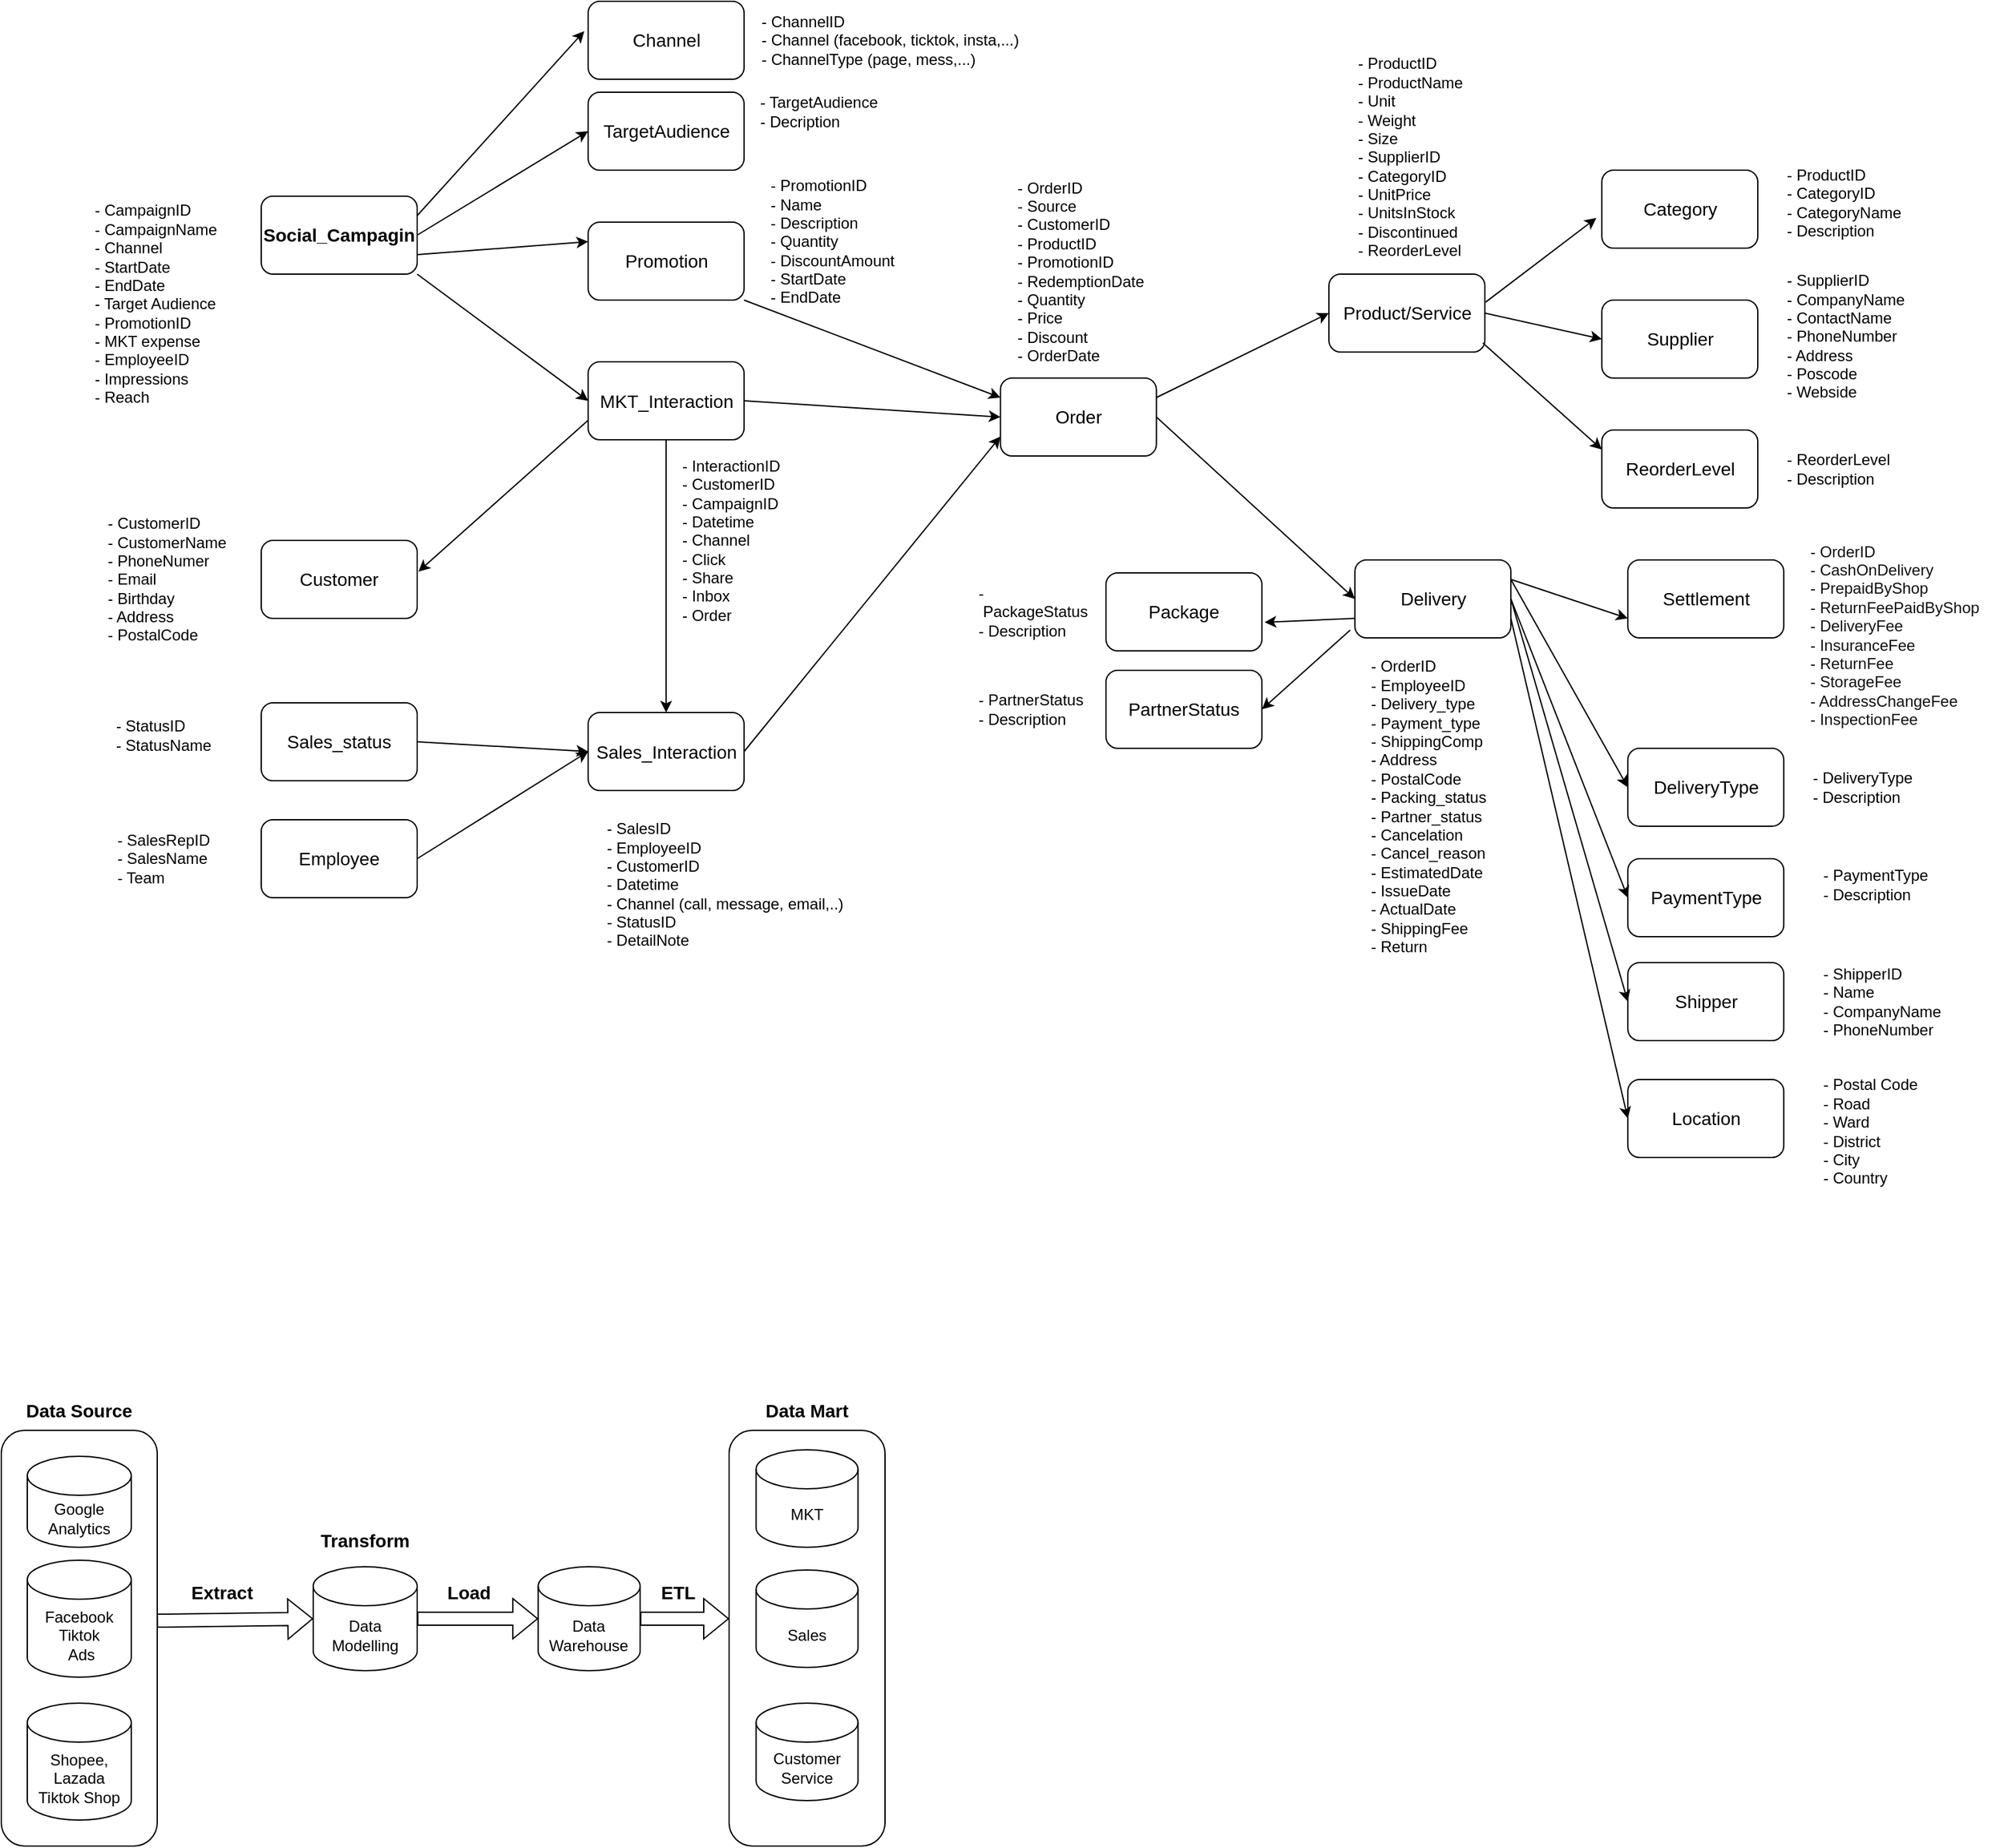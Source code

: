 <mxfile version="24.1.0" type="device">
  <diagram name="Page-1" id="3Hd4PHCk6jXCRSq2rha4">
    <mxGraphModel dx="1257" dy="620" grid="1" gridSize="10" guides="1" tooltips="1" connect="1" arrows="1" fold="1" page="1" pageScale="1" pageWidth="827" pageHeight="1169" math="0" shadow="0">
      <root>
        <mxCell id="0" />
        <mxCell id="1" parent="0" />
        <mxCell id="gDCw6SJf_ZN848_jgd4b-41" value="&lt;h3&gt;&lt;font style=&quot;font-size: 14px;&quot;&gt;Social_Campagin&lt;/font&gt;&lt;/h3&gt;" style="rounded=1;whiteSpace=wrap;html=1;" parent="1" vertex="1">
          <mxGeometry x="240" y="290" width="120" height="60" as="geometry" />
        </mxCell>
        <mxCell id="gDCw6SJf_ZN848_jgd4b-42" value="&lt;font style=&quot;font-size: 14px;&quot;&gt;MKT_Interaction&lt;/font&gt;" style="rounded=1;whiteSpace=wrap;html=1;" parent="1" vertex="1">
          <mxGeometry x="491.56" y="417.5" width="120" height="60" as="geometry" />
        </mxCell>
        <mxCell id="gDCw6SJf_ZN848_jgd4b-43" value="&lt;font style=&quot;font-size: 14px;&quot;&gt;Customer&lt;/font&gt;" style="rounded=1;whiteSpace=wrap;html=1;" parent="1" vertex="1">
          <mxGeometry x="240" y="555" width="120" height="60" as="geometry" />
        </mxCell>
        <mxCell id="gDCw6SJf_ZN848_jgd4b-46" value="&lt;font style=&quot;font-size: 14px;&quot;&gt;Employee&lt;/font&gt;" style="rounded=1;whiteSpace=wrap;html=1;" parent="1" vertex="1">
          <mxGeometry x="240" y="770" width="120" height="60" as="geometry" />
        </mxCell>
        <mxCell id="gDCw6SJf_ZN848_jgd4b-48" value="" style="endArrow=classic;html=1;rounded=0;entryX=0;entryY=0.5;entryDx=0;entryDy=0;exitX=1;exitY=1;exitDx=0;exitDy=0;" parent="1" source="gDCw6SJf_ZN848_jgd4b-41" target="gDCw6SJf_ZN848_jgd4b-42" edge="1">
          <mxGeometry width="50" height="50" relative="1" as="geometry">
            <mxPoint x="371.56" y="335.0" as="sourcePoint" />
            <mxPoint x="236.56" y="130" as="targetPoint" />
          </mxGeometry>
        </mxCell>
        <mxCell id="gDCw6SJf_ZN848_jgd4b-52" value="" style="endArrow=classic;html=1;rounded=0;entryX=0;entryY=0.5;entryDx=0;entryDy=0;exitX=1;exitY=0.5;exitDx=0;exitDy=0;" parent="1" source="gDCw6SJf_ZN848_jgd4b-46" target="gDCw6SJf_ZN848_jgd4b-79" edge="1">
          <mxGeometry width="50" height="50" relative="1" as="geometry">
            <mxPoint x="386.56" y="855" as="sourcePoint" />
            <mxPoint x="731.56" y="540" as="targetPoint" />
          </mxGeometry>
        </mxCell>
        <mxCell id="gDCw6SJf_ZN848_jgd4b-63" value="&lt;font style=&quot;font-size: 14px;&quot;&gt;Channel&lt;/font&gt;" style="whiteSpace=wrap;html=1;rounded=1;direction=west;" parent="1" vertex="1">
          <mxGeometry x="491.56" y="140" width="120" height="60" as="geometry" />
        </mxCell>
        <mxCell id="gDCw6SJf_ZN848_jgd4b-64" value="" style="endArrow=classic;html=1;rounded=0;entryX=1.025;entryY=0.617;entryDx=0;entryDy=0;exitX=1;exitY=0.25;exitDx=0;exitDy=0;entryPerimeter=0;" parent="1" source="gDCw6SJf_ZN848_jgd4b-41" target="gDCw6SJf_ZN848_jgd4b-63" edge="1">
          <mxGeometry width="50" height="50" relative="1" as="geometry">
            <mxPoint x="371.56" y="305.0" as="sourcePoint" />
            <mxPoint x="456.56" y="30" as="targetPoint" />
          </mxGeometry>
        </mxCell>
        <mxCell id="gDCw6SJf_ZN848_jgd4b-69" value="&lt;div&gt;- ChannelID&lt;/div&gt;- Channel (facebook, ticktok, insta,...)&lt;br&gt;- ChannelType (page, mess,...)" style="text;html=1;align=left;verticalAlign=middle;whiteSpace=wrap;rounded=0;" parent="1" vertex="1">
          <mxGeometry x="623.12" y="145" width="208.44" height="50" as="geometry" />
        </mxCell>
        <mxCell id="gDCw6SJf_ZN848_jgd4b-72" value="- CampaignID&lt;br&gt;- CampaignName&lt;div&gt;- Channel&lt;br&gt;- StartDate&lt;br&gt;- EndDate&lt;br&gt;- Target Audience&lt;br&gt;- PromotionID&lt;br&gt;- MKT expense&lt;br&gt;- EmployeeID&lt;/div&gt;&lt;div&gt;- Impressions&lt;/div&gt;&lt;div&gt;- Reach&lt;/div&gt;" style="text;html=1;align=left;verticalAlign=middle;whiteSpace=wrap;rounded=0;" parent="1" vertex="1">
          <mxGeometry x="110" y="287.5" width="120" height="170" as="geometry" />
        </mxCell>
        <mxCell id="gDCw6SJf_ZN848_jgd4b-73" value="- CustomerID&lt;br&gt;- CustomerName&lt;br&gt;- PhoneNumer&lt;br&gt;- Email&lt;br&gt;- Birthday&lt;div&gt;- Address&lt;/div&gt;&lt;div&gt;- PostalCode&lt;/div&gt;" style="text;html=1;align=left;verticalAlign=middle;whiteSpace=wrap;rounded=0;" parent="1" vertex="1">
          <mxGeometry x="120" y="530" width="120" height="110" as="geometry" />
        </mxCell>
        <mxCell id="gDCw6SJf_ZN848_jgd4b-78" value="&lt;font style=&quot;font-size: 14px;&quot;&gt;Sales_status&lt;/font&gt;" style="rounded=1;whiteSpace=wrap;html=1;" parent="1" vertex="1">
          <mxGeometry x="240" y="680" width="120" height="60" as="geometry" />
        </mxCell>
        <mxCell id="gDCw6SJf_ZN848_jgd4b-79" value="&lt;font style=&quot;font-size: 14px;&quot;&gt;Sales_Interaction&lt;/font&gt;" style="rounded=1;whiteSpace=wrap;html=1;" parent="1" vertex="1">
          <mxGeometry x="491.56" y="687.5" width="120" height="60" as="geometry" />
        </mxCell>
        <mxCell id="gDCw6SJf_ZN848_jgd4b-81" value="&lt;div style=&quot;text-align: left;&quot;&gt;&lt;span style=&quot;background-color: initial;&quot;&gt;- SalesRepID&lt;/span&gt;&lt;/div&gt;&lt;div style=&quot;text-align: left;&quot;&gt;&lt;span style=&quot;background-color: initial;&quot;&gt;- SalesName&lt;/span&gt;&lt;/div&gt;&lt;div style=&quot;text-align: left;&quot;&gt;&lt;span style=&quot;background-color: initial;&quot;&gt;- Team&lt;/span&gt;&lt;/div&gt;" style="text;html=1;align=center;verticalAlign=middle;whiteSpace=wrap;rounded=0;" parent="1" vertex="1">
          <mxGeometry x="115" y="770" width="100" height="60" as="geometry" />
        </mxCell>
        <mxCell id="gDCw6SJf_ZN848_jgd4b-82" value="&lt;div style=&quot;text-align: left;&quot;&gt;&lt;span style=&quot;background-color: initial;&quot;&gt;- SalesID&lt;/span&gt;&lt;br&gt;&lt;/div&gt;&lt;div style=&quot;text-align: left;&quot;&gt;&lt;span style=&quot;background-color: initial;&quot;&gt;- EmployeeID&lt;/span&gt;&lt;/div&gt;&lt;div style=&quot;text-align: left;&quot;&gt;&lt;span style=&quot;background-color: initial;&quot;&gt;- CustomerID&lt;/span&gt;&lt;/div&gt;&lt;div style=&quot;text-align: left;&quot;&gt;&lt;span style=&quot;background-color: initial;&quot;&gt;- Datetime&lt;/span&gt;&lt;/div&gt;&lt;div style=&quot;text-align: left;&quot;&gt;&lt;span style=&quot;background-color: initial;&quot;&gt;- Channel (call, message, email,..)&lt;/span&gt;&lt;/div&gt;&lt;div style=&quot;text-align: left;&quot;&gt;&lt;span style=&quot;background-color: initial;&quot;&gt;- StatusID&lt;/span&gt;&lt;/div&gt;&lt;div style=&quot;text-align: left;&quot;&gt;&lt;span style=&quot;background-color: initial;&quot;&gt;- DetailNote&lt;/span&gt;&lt;/div&gt;" style="text;html=1;align=center;verticalAlign=middle;whiteSpace=wrap;rounded=0;" parent="1" vertex="1">
          <mxGeometry x="491.56" y="760" width="210" height="120" as="geometry" />
        </mxCell>
        <mxCell id="gDCw6SJf_ZN848_jgd4b-84" value="&lt;div style=&quot;text-align: left;&quot;&gt;- StatusID&lt;/div&gt;&lt;div style=&quot;text-align: left;&quot;&gt;- StatusName&lt;/div&gt;" style="text;html=1;align=center;verticalAlign=middle;whiteSpace=wrap;rounded=0;" parent="1" vertex="1">
          <mxGeometry x="120" y="680" width="90" height="50" as="geometry" />
        </mxCell>
        <mxCell id="gDCw6SJf_ZN848_jgd4b-87" value="" style="endArrow=classic;html=1;rounded=0;entryX=0;entryY=0.5;entryDx=0;entryDy=0;exitX=1;exitY=0.5;exitDx=0;exitDy=0;" parent="1" source="gDCw6SJf_ZN848_jgd4b-78" target="gDCw6SJf_ZN848_jgd4b-79" edge="1">
          <mxGeometry width="50" height="50" relative="1" as="geometry">
            <mxPoint x="386.56" y="765" as="sourcePoint" />
            <mxPoint x="851.56" y="130" as="targetPoint" />
          </mxGeometry>
        </mxCell>
        <mxCell id="gDCw6SJf_ZN848_jgd4b-97" value="" style="endArrow=classic;html=1;rounded=0;entryX=0.5;entryY=0;entryDx=0;entryDy=0;exitX=0.5;exitY=1;exitDx=0;exitDy=0;" parent="1" source="gDCw6SJf_ZN848_jgd4b-42" target="gDCw6SJf_ZN848_jgd4b-79" edge="1">
          <mxGeometry width="50" height="50" relative="1" as="geometry">
            <mxPoint x="526.56" y="320" as="sourcePoint" />
            <mxPoint x="576.56" y="270" as="targetPoint" />
          </mxGeometry>
        </mxCell>
        <mxCell id="gDCw6SJf_ZN848_jgd4b-99" value="" style="endArrow=classic;html=1;rounded=0;exitX=0;exitY=0.75;exitDx=0;exitDy=0;entryX=1.008;entryY=0.4;entryDx=0;entryDy=0;entryPerimeter=0;" parent="1" source="gDCw6SJf_ZN848_jgd4b-42" target="gDCw6SJf_ZN848_jgd4b-43" edge="1">
          <mxGeometry width="50" height="50" relative="1" as="geometry">
            <mxPoint x="441.56" y="320" as="sourcePoint" />
            <mxPoint x="376.56" y="590" as="targetPoint" />
          </mxGeometry>
        </mxCell>
        <mxCell id="gDCw6SJf_ZN848_jgd4b-107" value="&lt;font style=&quot;font-size: 14px;&quot;&gt;Order&lt;/font&gt;" style="rounded=1;whiteSpace=wrap;html=1;" parent="1" vertex="1">
          <mxGeometry x="808.81" y="430" width="120" height="60" as="geometry" />
        </mxCell>
        <mxCell id="gDCw6SJf_ZN848_jgd4b-108" value="- OrderID&lt;br&gt;- Source&lt;br&gt;- CustomerID&lt;br&gt;- ProductID&lt;div&gt;- PromotionID&lt;/div&gt;&lt;div&gt;- RedemptionDate&lt;br&gt;- Quantity&lt;br&gt;- Price&lt;br&gt;- Discount&lt;div&gt;- OrderDate&lt;/div&gt;&lt;/div&gt;" style="text;html=1;align=left;verticalAlign=middle;whiteSpace=wrap;rounded=0;" parent="1" vertex="1">
          <mxGeometry x="820.37" y="270" width="108.44" height="155" as="geometry" />
        </mxCell>
        <mxCell id="gDCw6SJf_ZN848_jgd4b-110" value="" style="endArrow=classic;html=1;rounded=0;exitX=1;exitY=0.5;exitDx=0;exitDy=0;entryX=0;entryY=0.75;entryDx=0;entryDy=0;" parent="1" source="gDCw6SJf_ZN848_jgd4b-79" target="gDCw6SJf_ZN848_jgd4b-107" edge="1">
          <mxGeometry width="50" height="50" relative="1" as="geometry">
            <mxPoint x="581.56" y="525" as="sourcePoint" />
            <mxPoint x="651.56" y="410" as="targetPoint" />
          </mxGeometry>
        </mxCell>
        <mxCell id="gDCw6SJf_ZN848_jgd4b-111" value="&lt;font style=&quot;font-size: 14px;&quot;&gt;Delivery&lt;/font&gt;" style="rounded=1;whiteSpace=wrap;html=1;" parent="1" vertex="1">
          <mxGeometry x="1081.56" y="570" width="120" height="60" as="geometry" />
        </mxCell>
        <mxCell id="gDCw6SJf_ZN848_jgd4b-115" value="&lt;div style=&quot;&quot;&gt;&lt;span style=&quot;background-color: initial;&quot;&gt;- OrderID&lt;/span&gt;&lt;/div&gt;&lt;div style=&quot;&quot;&gt;&lt;span style=&quot;background-color: initial;&quot;&gt;-&amp;nbsp;&lt;/span&gt;&lt;span style=&quot;background-color: initial;&quot;&gt;EmployeeID&lt;/span&gt;&lt;/div&gt;&lt;div style=&quot;&quot;&gt;&lt;span style=&quot;background-color: initial;&quot;&gt;- Delivery_type&lt;/span&gt;&lt;/div&gt;&lt;div style=&quot;&quot;&gt;&lt;span style=&quot;background-color: initial;&quot;&gt;- Payment_type&lt;/span&gt;&lt;/div&gt;&lt;div style=&quot;&quot;&gt;&lt;span style=&quot;background-color: initial;&quot;&gt;- ShippingComp&lt;/span&gt;&lt;/div&gt;&lt;div style=&quot;&quot;&gt;&lt;span style=&quot;background-color: initial;&quot;&gt;- Address&lt;/span&gt;&lt;/div&gt;&lt;div style=&quot;&quot;&gt;&lt;span style=&quot;background-color: initial;&quot;&gt;- PostalCode&lt;/span&gt;&lt;/div&gt;&lt;div style=&quot;&quot;&gt;&lt;div&gt;- Packing_status&lt;/div&gt;&lt;div&gt;- Partner_status&lt;/div&gt;&lt;div&gt;- Cancelation&lt;/div&gt;&lt;div&gt;- Cancel_reason&lt;/div&gt;&lt;/div&gt;&lt;div style=&quot;&quot;&gt;&lt;span style=&quot;background-color: initial;&quot;&gt;- EstimatedDate&lt;/span&gt;&lt;/div&gt;&lt;div style=&quot;&quot;&gt;- IssueDate&lt;br style=&quot;border-color: var(--border-color);&quot;&gt;- ActualDate&lt;span style=&quot;background-color: initial;&quot;&gt;&lt;br&gt;&lt;/span&gt;&lt;/div&gt;&lt;div style=&quot;&quot;&gt;- ShippingFee&lt;/div&gt;&lt;div style=&quot;&quot;&gt;- Return&lt;/div&gt;" style="text;html=1;align=left;verticalAlign=middle;whiteSpace=wrap;rounded=0;" parent="1" vertex="1">
          <mxGeometry x="1091.56" y="648.75" width="100" height="222.5" as="geometry" />
        </mxCell>
        <mxCell id="gDCw6SJf_ZN848_jgd4b-127" value="&lt;font style=&quot;font-size: 14px;&quot;&gt;Shipper&lt;/font&gt;" style="whiteSpace=wrap;html=1;rounded=1;" parent="1" vertex="1">
          <mxGeometry x="1291.56" y="880" width="120" height="60" as="geometry" />
        </mxCell>
        <mxCell id="gDCw6SJf_ZN848_jgd4b-129" value="" style="endArrow=classic;html=1;rounded=0;entryX=0;entryY=0.5;entryDx=0;entryDy=0;exitX=1;exitY=0.5;exitDx=0;exitDy=0;" parent="1" source="gDCw6SJf_ZN848_jgd4b-111" target="gDCw6SJf_ZN848_jgd4b-127" edge="1">
          <mxGeometry width="50" height="50" relative="1" as="geometry">
            <mxPoint x="1191.56" y="925" as="sourcePoint" />
            <mxPoint x="1256.56" y="990" as="targetPoint" />
          </mxGeometry>
        </mxCell>
        <mxCell id="gDCw6SJf_ZN848_jgd4b-130" value="- ShipperID&lt;br&gt;- Name&lt;br&gt;- CompanyName&lt;br&gt;- PhoneNumber" style="text;html=1;align=left;verticalAlign=middle;whiteSpace=wrap;rounded=0;" parent="1" vertex="1">
          <mxGeometry x="1440" y="880" width="140" height="60" as="geometry" />
        </mxCell>
        <mxCell id="gDCw6SJf_ZN848_jgd4b-136" value="&lt;font style=&quot;font-size: 14px;&quot;&gt;Promotion&lt;/font&gt;" style="rounded=1;whiteSpace=wrap;html=1;" parent="1" vertex="1">
          <mxGeometry x="491.56" y="310" width="120" height="60" as="geometry" />
        </mxCell>
        <mxCell id="gDCw6SJf_ZN848_jgd4b-60" value="- InteractionID&lt;br&gt;- CustomerID&lt;br&gt;- CampaignID&lt;br&gt;- Datetime&lt;br&gt;- Channel&lt;br&gt;- Click&lt;br&gt;- Share&lt;br&gt;- Inbox&lt;br&gt;- Order" style="text;html=1;align=left;verticalAlign=middle;whiteSpace=wrap;rounded=0;" parent="1" vertex="1">
          <mxGeometry x="561.56" y="490" width="110" height="130" as="geometry" />
        </mxCell>
        <mxCell id="gDCw6SJf_ZN848_jgd4b-144" value="" style="endArrow=classic;html=1;rounded=0;entryX=0;entryY=0.5;entryDx=0;entryDy=0;exitX=1;exitY=0.5;exitDx=0;exitDy=0;" parent="1" source="gDCw6SJf_ZN848_jgd4b-42" target="gDCw6SJf_ZN848_jgd4b-107" edge="1">
          <mxGeometry width="50" height="50" relative="1" as="geometry">
            <mxPoint x="611.56" y="340" as="sourcePoint" />
            <mxPoint x="661.56" y="290" as="targetPoint" />
            <Array as="points" />
          </mxGeometry>
        </mxCell>
        <mxCell id="gDCw6SJf_ZN848_jgd4b-145" value="" style="endArrow=classic;html=1;rounded=0;entryX=0;entryY=0.25;entryDx=0;entryDy=0;exitX=1;exitY=0.75;exitDx=0;exitDy=0;" parent="1" source="gDCw6SJf_ZN848_jgd4b-41" target="gDCw6SJf_ZN848_jgd4b-136" edge="1">
          <mxGeometry width="50" height="50" relative="1" as="geometry">
            <mxPoint x="370.0" y="328.4" as="sourcePoint" />
            <mxPoint x="574.56" y="195" as="targetPoint" />
          </mxGeometry>
        </mxCell>
        <mxCell id="gDCw6SJf_ZN848_jgd4b-148" value="&lt;font style=&quot;font-size: 14px;&quot;&gt;Location&lt;/font&gt;" style="whiteSpace=wrap;html=1;rounded=1;" parent="1" vertex="1">
          <mxGeometry x="1291.56" y="970" width="120" height="60" as="geometry" />
        </mxCell>
        <mxCell id="gDCw6SJf_ZN848_jgd4b-149" value="" style="endArrow=classic;html=1;rounded=0;entryX=0;entryY=0.5;entryDx=0;entryDy=0;exitX=1;exitY=0.75;exitDx=0;exitDy=0;" parent="1" source="gDCw6SJf_ZN848_jgd4b-111" target="gDCw6SJf_ZN848_jgd4b-148" edge="1">
          <mxGeometry width="50" height="50" relative="1" as="geometry">
            <mxPoint x="1191.56" y="915" as="sourcePoint" />
            <mxPoint x="1286.56" y="930" as="targetPoint" />
          </mxGeometry>
        </mxCell>
        <mxCell id="gDCw6SJf_ZN848_jgd4b-150" value="- Postal Code&lt;br&gt;- Road&lt;br&gt;- Ward&lt;br&gt;- District&lt;div&gt;- City&lt;/div&gt;&lt;div&gt;- Country&lt;/div&gt;" style="text;html=1;align=left;verticalAlign=middle;whiteSpace=wrap;rounded=0;" parent="1" vertex="1">
          <mxGeometry x="1440" y="960" width="100" height="100" as="geometry" />
        </mxCell>
        <mxCell id="7VXLbnOzOQ76FRkNhKeS-1" value="&lt;font style=&quot;font-size: 14px;&quot;&gt;Product/Service&lt;/font&gt;" style="rounded=1;whiteSpace=wrap;html=1;" parent="1" vertex="1">
          <mxGeometry x="1061.56" y="350" width="120" height="60" as="geometry" />
        </mxCell>
        <mxCell id="7VXLbnOzOQ76FRkNhKeS-2" value="" style="endArrow=classic;html=1;rounded=0;entryX=0;entryY=0.5;entryDx=0;entryDy=0;exitX=1;exitY=0.5;exitDx=0;exitDy=0;" parent="1" source="gDCw6SJf_ZN848_jgd4b-107" target="gDCw6SJf_ZN848_jgd4b-111" edge="1">
          <mxGeometry width="50" height="50" relative="1" as="geometry">
            <mxPoint x="951.56" y="490" as="sourcePoint" />
            <mxPoint x="984.31" y="432.5" as="targetPoint" />
          </mxGeometry>
        </mxCell>
        <mxCell id="7VXLbnOzOQ76FRkNhKeS-3" value="" style="endArrow=classic;html=1;rounded=0;entryX=0;entryY=0.5;entryDx=0;entryDy=0;exitX=1;exitY=0.25;exitDx=0;exitDy=0;" parent="1" source="gDCw6SJf_ZN848_jgd4b-107" target="7VXLbnOzOQ76FRkNhKeS-1" edge="1">
          <mxGeometry width="50" height="50" relative="1" as="geometry">
            <mxPoint x="934.31" y="492" as="sourcePoint" />
            <mxPoint x="1111.31" y="390" as="targetPoint" />
          </mxGeometry>
        </mxCell>
        <mxCell id="7VXLbnOzOQ76FRkNhKeS-4" value="- ProductID&lt;div&gt;- ProductName&lt;/div&gt;&lt;div&gt;- Unit&lt;/div&gt;&lt;div&gt;- Weight&lt;/div&gt;&lt;div&gt;- Size&lt;/div&gt;&lt;div&gt;- SupplierID&lt;/div&gt;&lt;div&gt;- CategoryID&lt;/div&gt;&lt;div&gt;- UnitPrice&lt;/div&gt;&lt;div&gt;- UnitsInStock&lt;br&gt;- Discontinued&lt;br&gt;&lt;/div&gt;&lt;div&gt;- ReorderLevel&lt;/div&gt;" style="text;html=1;align=left;verticalAlign=middle;whiteSpace=wrap;rounded=0;" parent="1" vertex="1">
          <mxGeometry x="1081.56" y="180" width="100" height="160" as="geometry" />
        </mxCell>
        <mxCell id="7VXLbnOzOQ76FRkNhKeS-7" value="&lt;font style=&quot;font-size: 14px;&quot;&gt;Category&lt;/font&gt;" style="rounded=1;whiteSpace=wrap;html=1;" parent="1" vertex="1">
          <mxGeometry x="1271.56" y="270" width="120" height="60" as="geometry" />
        </mxCell>
        <mxCell id="7VXLbnOzOQ76FRkNhKeS-8" value="&lt;font style=&quot;font-size: 14px;&quot;&gt;Supplier&lt;/font&gt;" style="rounded=1;whiteSpace=wrap;html=1;" parent="1" vertex="1">
          <mxGeometry x="1271.56" y="370" width="120" height="60" as="geometry" />
        </mxCell>
        <mxCell id="7VXLbnOzOQ76FRkNhKeS-9" value="- ProductID&lt;div&gt;- CategoryID&lt;/div&gt;&lt;div&gt;- CategoryName&lt;/div&gt;&lt;div&gt;- Description&lt;/div&gt;" style="text;html=1;align=left;verticalAlign=middle;whiteSpace=wrap;rounded=0;" parent="1" vertex="1">
          <mxGeometry x="1411.56" y="260" width="100" height="70" as="geometry" />
        </mxCell>
        <mxCell id="7VXLbnOzOQ76FRkNhKeS-10" value="- SupplierID&lt;div&gt;- CompanyName&lt;/div&gt;&lt;div&gt;- ContactName&lt;/div&gt;&lt;div&gt;- PhoneNumber&lt;/div&gt;&lt;div&gt;- Address&lt;/div&gt;&lt;div&gt;- Poscode&lt;/div&gt;&lt;div&gt;- Webside&lt;/div&gt;" style="text;html=1;align=left;verticalAlign=middle;whiteSpace=wrap;rounded=0;" parent="1" vertex="1">
          <mxGeometry x="1411.56" y="340" width="100" height="115" as="geometry" />
        </mxCell>
        <mxCell id="7VXLbnOzOQ76FRkNhKeS-11" value="" style="endArrow=classic;html=1;rounded=0;entryX=0;entryY=0.5;entryDx=0;entryDy=0;exitX=1;exitY=0.5;exitDx=0;exitDy=0;" parent="1" source="7VXLbnOzOQ76FRkNhKeS-1" target="7VXLbnOzOQ76FRkNhKeS-8" edge="1">
          <mxGeometry width="50" height="50" relative="1" as="geometry">
            <mxPoint x="1211.56" y="375" as="sourcePoint" />
            <mxPoint x="1308.81" y="448" as="targetPoint" />
          </mxGeometry>
        </mxCell>
        <mxCell id="7VXLbnOzOQ76FRkNhKeS-12" value="" style="endArrow=classic;html=1;rounded=0;entryX=-0.035;entryY=0.613;entryDx=0;entryDy=0;exitX=1.005;exitY=0.359;exitDx=0;exitDy=0;entryPerimeter=0;exitPerimeter=0;" parent="1" source="7VXLbnOzOQ76FRkNhKeS-1" target="7VXLbnOzOQ76FRkNhKeS-7" edge="1">
          <mxGeometry width="50" height="50" relative="1" as="geometry">
            <mxPoint x="1191.56" y="375" as="sourcePoint" />
            <mxPoint x="1271.56" y="410" as="targetPoint" />
          </mxGeometry>
        </mxCell>
        <mxCell id="7VXLbnOzOQ76FRkNhKeS-13" value="&lt;font style=&quot;font-size: 14px;&quot;&gt;Settlement&lt;/font&gt;" style="whiteSpace=wrap;html=1;rounded=1;" parent="1" vertex="1">
          <mxGeometry x="1291.56" y="570" width="120" height="60" as="geometry" />
        </mxCell>
        <mxCell id="7VXLbnOzOQ76FRkNhKeS-14" value="" style="endArrow=classic;html=1;rounded=0;entryX=0;entryY=0.75;entryDx=0;entryDy=0;exitX=1;exitY=0.25;exitDx=0;exitDy=0;" parent="1" source="gDCw6SJf_ZN848_jgd4b-111" target="7VXLbnOzOQ76FRkNhKeS-13" edge="1">
          <mxGeometry width="50" height="50" relative="1" as="geometry">
            <mxPoint x="1200" y="580" as="sourcePoint" />
            <mxPoint x="1271.56" y="852.5" as="targetPoint" />
          </mxGeometry>
        </mxCell>
        <mxCell id="7VXLbnOzOQ76FRkNhKeS-15" value="&lt;pre style=&quot;text-wrap: wrap; margin-top: 0px; margin-bottom: 4px; padding: 10px; box-sizing: border-box; border: 1px solid var(--cib-color-stroke-neutral-primary); background: var(--cib-color-syntax-background-surface); border-radius: var(--cib-border-radius-large); color: rgb(17, 17, 17);&quot;&gt;&lt;code style=&quot;line-height: var(--cib-type-body1-line-height); font-weight: var(--cib-type-body1-font-weight); font-variation-settings: var(--cib-type-body1-font-variation-settings);&quot; class=&quot;language-plaintext&quot;&gt;&lt;font face=&quot;Helvetica&quot; style=&quot;font-size: 12px;&quot;&gt;- OrderID&lt;br&gt;- CashOnDelivery&lt;br&gt;- PrepaidByShop&lt;br&gt;- ReturnFeePaidByShop&lt;br&gt;- DeliveryFee&lt;br&gt;- InsuranceFee&lt;br&gt;- ReturnFee&lt;br&gt;- StorageFee&lt;br&gt;- AddressChangeFee&lt;br&gt;- InspectionFee&lt;/font&gt;&lt;/code&gt;&lt;/pre&gt;" style="text;html=1;align=left;verticalAlign=middle;whiteSpace=wrap;rounded=0;" parent="1" vertex="1">
          <mxGeometry x="1420" y="550" width="160" height="160" as="geometry" />
        </mxCell>
        <mxCell id="M2ZJsBKDl0G-Gn-A-25R-14" value="&lt;font style=&quot;font-size: 14px;&quot;&gt;TargetAudience&lt;/font&gt;" style="whiteSpace=wrap;html=1;rounded=1;direction=west;" parent="1" vertex="1">
          <mxGeometry x="491.56" y="210" width="120" height="60" as="geometry" />
        </mxCell>
        <mxCell id="M2ZJsBKDl0G-Gn-A-25R-15" value="&lt;div&gt;&lt;span style=&quot;background-color: initial;&quot;&gt;- TargetAudience&lt;/span&gt;&lt;br&gt;&lt;/div&gt;&lt;div&gt;&lt;span style=&quot;background-color: initial;&quot;&gt;- Decription&lt;/span&gt;&lt;/div&gt;" style="text;html=1;align=left;verticalAlign=middle;whiteSpace=wrap;rounded=0;" parent="1" vertex="1">
          <mxGeometry x="621.56" y="210" width="95" height="30" as="geometry" />
        </mxCell>
        <mxCell id="M2ZJsBKDl0G-Gn-A-25R-16" value="" style="endArrow=classic;html=1;rounded=0;entryX=1;entryY=0.5;entryDx=0;entryDy=0;exitX=1;exitY=0.5;exitDx=0;exitDy=0;" parent="1" source="gDCw6SJf_ZN848_jgd4b-41" target="M2ZJsBKDl0G-Gn-A-25R-14" edge="1">
          <mxGeometry width="50" height="50" relative="1" as="geometry">
            <mxPoint x="371.56" y="320.0" as="sourcePoint" />
            <mxPoint x="488.56" y="173" as="targetPoint" />
          </mxGeometry>
        </mxCell>
        <mxCell id="6N6eSI7fBhY5GL4l9KOp-1" value="&lt;div&gt;- PromotionID&lt;/div&gt;&lt;div&gt;- Name&lt;/div&gt;&lt;div&gt;- Description&lt;/div&gt;&lt;div&gt;- Quantity&lt;/div&gt;&lt;div&gt;- DiscountAmount&lt;/div&gt;&lt;div&gt;- StartDate&lt;/div&gt;&lt;div&gt;- EndDate&lt;/div&gt;" style="text;html=1;align=left;verticalAlign=middle;whiteSpace=wrap;rounded=0;" parent="1" vertex="1">
          <mxGeometry x="630" y="270" width="116.88" height="110" as="geometry" />
        </mxCell>
        <mxCell id="6N6eSI7fBhY5GL4l9KOp-2" value="" style="endArrow=classic;html=1;rounded=0;entryX=0;entryY=0.25;entryDx=0;entryDy=0;exitX=1;exitY=1;exitDx=0;exitDy=0;" parent="1" source="gDCw6SJf_ZN848_jgd4b-136" target="gDCw6SJf_ZN848_jgd4b-107" edge="1">
          <mxGeometry width="50" height="50" relative="1" as="geometry">
            <mxPoint x="611.56" y="360" as="sourcePoint" />
            <mxPoint x="743.56" y="458" as="targetPoint" />
          </mxGeometry>
        </mxCell>
        <mxCell id="6N6eSI7fBhY5GL4l9KOp-3" value="&lt;font style=&quot;font-size: 14px;&quot;&gt;Package&lt;/font&gt;" style="rounded=1;whiteSpace=wrap;html=1;" parent="1" vertex="1">
          <mxGeometry x="890" y="580" width="120" height="60" as="geometry" />
        </mxCell>
        <mxCell id="KJ4Bsad2xnwH7xR5rHYM-1" value="&lt;font style=&quot;font-size: 14px;&quot;&gt;DeliveryType&lt;/font&gt;" style="whiteSpace=wrap;html=1;rounded=1;" parent="1" vertex="1">
          <mxGeometry x="1291.56" y="715" width="120" height="60" as="geometry" />
        </mxCell>
        <mxCell id="KJ4Bsad2xnwH7xR5rHYM-2" value="- DeliveryType&lt;div&gt;- Description&lt;/div&gt;" style="text;html=1;align=left;verticalAlign=middle;whiteSpace=wrap;rounded=0;" parent="1" vertex="1">
          <mxGeometry x="1431.56" y="715" width="98.44" height="60" as="geometry" />
        </mxCell>
        <mxCell id="KJ4Bsad2xnwH7xR5rHYM-3" value="&lt;font style=&quot;font-size: 14px;&quot;&gt;PaymentType&lt;/font&gt;" style="whiteSpace=wrap;html=1;rounded=1;" parent="1" vertex="1">
          <mxGeometry x="1291.56" y="800" width="120" height="60" as="geometry" />
        </mxCell>
        <mxCell id="KJ4Bsad2xnwH7xR5rHYM-4" value="-&amp;nbsp;&lt;span style=&quot;text-align: center;&quot;&gt;PaymentType&lt;/span&gt;&lt;div&gt;- Description&lt;/div&gt;" style="text;html=1;align=left;verticalAlign=middle;whiteSpace=wrap;rounded=0;" parent="1" vertex="1">
          <mxGeometry x="1440" y="800" width="100" height="40" as="geometry" />
        </mxCell>
        <mxCell id="KJ4Bsad2xnwH7xR5rHYM-5" value="" style="endArrow=classic;html=1;rounded=0;entryX=0;entryY=0.5;entryDx=0;entryDy=0;exitX=1;exitY=0.25;exitDx=0;exitDy=0;" parent="1" source="gDCw6SJf_ZN848_jgd4b-111" target="KJ4Bsad2xnwH7xR5rHYM-1" edge="1">
          <mxGeometry width="50" height="50" relative="1" as="geometry">
            <mxPoint x="1201.56" y="580" as="sourcePoint" />
            <mxPoint x="1279.56" y="890" as="targetPoint" />
          </mxGeometry>
        </mxCell>
        <mxCell id="KJ4Bsad2xnwH7xR5rHYM-6" value="" style="endArrow=classic;html=1;rounded=0;entryX=0;entryY=0.5;entryDx=0;entryDy=0;exitX=1;exitY=0.5;exitDx=0;exitDy=0;" parent="1" source="gDCw6SJf_ZN848_jgd4b-111" target="KJ4Bsad2xnwH7xR5rHYM-3" edge="1">
          <mxGeometry width="50" height="50" relative="1" as="geometry">
            <mxPoint x="1202" y="590" as="sourcePoint" />
            <mxPoint x="1280" y="900" as="targetPoint" />
          </mxGeometry>
        </mxCell>
        <mxCell id="KJ4Bsad2xnwH7xR5rHYM-7" value="&lt;font style=&quot;font-size: 14px;&quot;&gt;PartnerStatus&lt;/font&gt;" style="rounded=1;whiteSpace=wrap;html=1;" parent="1" vertex="1">
          <mxGeometry x="890" y="655" width="120" height="60" as="geometry" />
        </mxCell>
        <mxCell id="KJ4Bsad2xnwH7xR5rHYM-8" value="-&amp;nbsp;&lt;span style=&quot;text-align: center;&quot;&gt;PackageStatus&lt;/span&gt;&lt;div&gt;- Description&lt;/div&gt;" style="text;html=1;align=left;verticalAlign=middle;whiteSpace=wrap;rounded=0;" parent="1" vertex="1">
          <mxGeometry x="790" y="580" width="90" height="60" as="geometry" />
        </mxCell>
        <mxCell id="KJ4Bsad2xnwH7xR5rHYM-9" value="-&amp;nbsp;&lt;span style=&quot;text-align: center;&quot;&gt;PartnerStatus&lt;/span&gt;&lt;div&gt;- Description&lt;/div&gt;" style="text;html=1;align=left;verticalAlign=middle;whiteSpace=wrap;rounded=0;" parent="1" vertex="1">
          <mxGeometry x="790" y="655" width="90" height="60" as="geometry" />
        </mxCell>
        <mxCell id="KJ4Bsad2xnwH7xR5rHYM-10" value="&lt;font style=&quot;font-size: 14px;&quot;&gt;ReorderLevel&lt;/font&gt;" style="rounded=1;whiteSpace=wrap;html=1;" parent="1" vertex="1">
          <mxGeometry x="1271.56" y="470" width="120" height="60" as="geometry" />
        </mxCell>
        <mxCell id="KJ4Bsad2xnwH7xR5rHYM-11" value="-&amp;nbsp;&lt;span style=&quot;text-align: center;&quot;&gt;ReorderLevel&lt;/span&gt;&lt;div&gt;- Description&lt;/div&gt;" style="text;html=1;align=left;verticalAlign=middle;whiteSpace=wrap;rounded=0;" parent="1" vertex="1">
          <mxGeometry x="1411.56" y="470" width="90" height="60" as="geometry" />
        </mxCell>
        <mxCell id="KJ4Bsad2xnwH7xR5rHYM-12" value="" style="endArrow=classic;html=1;rounded=0;entryX=0;entryY=0.25;entryDx=0;entryDy=0;exitX=0.987;exitY=0.883;exitDx=0;exitDy=0;exitPerimeter=0;" parent="1" source="7VXLbnOzOQ76FRkNhKeS-1" target="KJ4Bsad2xnwH7xR5rHYM-10" edge="1">
          <mxGeometry width="50" height="50" relative="1" as="geometry">
            <mxPoint x="1181.56" y="390" as="sourcePoint" />
            <mxPoint x="1271.56" y="410" as="targetPoint" />
          </mxGeometry>
        </mxCell>
        <mxCell id="KJ4Bsad2xnwH7xR5rHYM-13" value="" style="endArrow=classic;html=1;rounded=0;entryX=1.017;entryY=0.633;entryDx=0;entryDy=0;exitX=0;exitY=0.75;exitDx=0;exitDy=0;entryPerimeter=0;" parent="1" source="gDCw6SJf_ZN848_jgd4b-111" target="6N6eSI7fBhY5GL4l9KOp-3" edge="1">
          <mxGeometry width="50" height="50" relative="1" as="geometry">
            <mxPoint x="1060" y="560" as="sourcePoint" />
            <mxPoint x="1010" y="610" as="targetPoint" />
          </mxGeometry>
        </mxCell>
        <mxCell id="KJ4Bsad2xnwH7xR5rHYM-14" value="" style="endArrow=classic;html=1;rounded=0;entryX=1;entryY=0.5;entryDx=0;entryDy=0;exitX=-0.03;exitY=0.9;exitDx=0;exitDy=0;exitPerimeter=0;" parent="1" source="gDCw6SJf_ZN848_jgd4b-111" target="KJ4Bsad2xnwH7xR5rHYM-7" edge="1">
          <mxGeometry width="50" height="50" relative="1" as="geometry">
            <mxPoint x="1080" y="677" as="sourcePoint" />
            <mxPoint x="1010" y="680" as="targetPoint" />
          </mxGeometry>
        </mxCell>
        <mxCell id="ljeuo4VJ9xoLcx3oTHLn-1" value="" style="rounded=1;whiteSpace=wrap;html=1;" vertex="1" parent="1">
          <mxGeometry x="40" y="1240" width="120" height="320" as="geometry" />
        </mxCell>
        <mxCell id="ljeuo4VJ9xoLcx3oTHLn-3" value="&lt;b&gt;&lt;font style=&quot;font-size: 14px;&quot;&gt;Data Source&lt;/font&gt;&lt;/b&gt;" style="text;html=1;align=center;verticalAlign=middle;whiteSpace=wrap;rounded=0;" vertex="1" parent="1">
          <mxGeometry x="50" y="1210" width="100" height="30" as="geometry" />
        </mxCell>
        <mxCell id="ljeuo4VJ9xoLcx3oTHLn-4" value="Google Analytics" style="shape=cylinder3;whiteSpace=wrap;html=1;boundedLbl=1;backgroundOutline=1;size=15;" vertex="1" parent="1">
          <mxGeometry x="60" y="1260" width="80" height="70" as="geometry" />
        </mxCell>
        <mxCell id="ljeuo4VJ9xoLcx3oTHLn-5" value="Facebook&lt;div&gt;Tiktok&lt;/div&gt;&lt;div&gt;&amp;nbsp;Ads&lt;/div&gt;" style="shape=cylinder3;whiteSpace=wrap;html=1;boundedLbl=1;backgroundOutline=1;size=15;" vertex="1" parent="1">
          <mxGeometry x="60" y="1340" width="80" height="90" as="geometry" />
        </mxCell>
        <mxCell id="ljeuo4VJ9xoLcx3oTHLn-6" value="Shopee,&lt;div&gt;Lazada&lt;/div&gt;&lt;div&gt;Tiktok Shop&lt;/div&gt;" style="shape=cylinder3;whiteSpace=wrap;html=1;boundedLbl=1;backgroundOutline=1;size=15;" vertex="1" parent="1">
          <mxGeometry x="60" y="1450" width="80" height="90" as="geometry" />
        </mxCell>
        <mxCell id="ljeuo4VJ9xoLcx3oTHLn-9" value="" style="shape=flexArrow;endArrow=classic;html=1;rounded=0;exitX=1.022;exitY=0.458;exitDx=0;exitDy=0;exitPerimeter=0;entryX=0;entryY=0.5;entryDx=0;entryDy=0;entryPerimeter=0;" edge="1" parent="1" target="ljeuo4VJ9xoLcx3oTHLn-10">
          <mxGeometry width="50" height="50" relative="1" as="geometry">
            <mxPoint x="159.64" y="1386.56" as="sourcePoint" />
            <mxPoint x="290" y="1385.292" as="targetPoint" />
          </mxGeometry>
        </mxCell>
        <mxCell id="ljeuo4VJ9xoLcx3oTHLn-10" value="Data Modelling" style="shape=cylinder3;whiteSpace=wrap;html=1;boundedLbl=1;backgroundOutline=1;size=15;" vertex="1" parent="1">
          <mxGeometry x="280" y="1345" width="80" height="80" as="geometry" />
        </mxCell>
        <mxCell id="ljeuo4VJ9xoLcx3oTHLn-12" value="&lt;b&gt;&lt;font style=&quot;font-size: 14px;&quot;&gt;Transform&lt;/font&gt;&lt;/b&gt;" style="text;html=1;align=center;verticalAlign=middle;whiteSpace=wrap;rounded=0;" vertex="1" parent="1">
          <mxGeometry x="280" y="1310" width="80" height="30" as="geometry" />
        </mxCell>
        <mxCell id="ljeuo4VJ9xoLcx3oTHLn-13" value="" style="shape=flexArrow;endArrow=classic;html=1;rounded=0;exitX=1;exitY=0.5;exitDx=0;exitDy=0;exitPerimeter=0;entryX=0;entryY=0.5;entryDx=0;entryDy=0;entryPerimeter=0;" edge="1" parent="1" source="ljeuo4VJ9xoLcx3oTHLn-10" target="ljeuo4VJ9xoLcx3oTHLn-14">
          <mxGeometry width="50" height="50" relative="1" as="geometry">
            <mxPoint x="410" y="1450" as="sourcePoint" />
            <mxPoint x="430" y="1390" as="targetPoint" />
          </mxGeometry>
        </mxCell>
        <mxCell id="ljeuo4VJ9xoLcx3oTHLn-14" value="Data Warehouse" style="shape=cylinder3;whiteSpace=wrap;html=1;boundedLbl=1;backgroundOutline=1;size=15;" vertex="1" parent="1">
          <mxGeometry x="453.12" y="1345" width="78.44" height="80" as="geometry" />
        </mxCell>
        <mxCell id="ljeuo4VJ9xoLcx3oTHLn-15" value="&lt;b&gt;&lt;font style=&quot;font-size: 14px;&quot;&gt;Load&lt;/font&gt;&lt;/b&gt;" style="text;html=1;align=center;verticalAlign=middle;whiteSpace=wrap;rounded=0;" vertex="1" parent="1">
          <mxGeometry x="360" y="1350" width="80" height="30" as="geometry" />
        </mxCell>
        <mxCell id="ljeuo4VJ9xoLcx3oTHLn-23" value="" style="shape=flexArrow;endArrow=classic;html=1;rounded=0;exitX=1;exitY=0.5;exitDx=0;exitDy=0;exitPerimeter=0;" edge="1" parent="1">
          <mxGeometry width="50" height="50" relative="1" as="geometry">
            <mxPoint x="531.56" y="1385" as="sourcePoint" />
            <mxPoint x="600" y="1385" as="targetPoint" />
          </mxGeometry>
        </mxCell>
        <mxCell id="ljeuo4VJ9xoLcx3oTHLn-24" value="&lt;span style=&quot;font-size: 14px;&quot;&gt;&lt;b&gt;ETL&lt;/b&gt;&lt;/span&gt;" style="text;html=1;align=center;verticalAlign=middle;whiteSpace=wrap;rounded=0;" vertex="1" parent="1">
          <mxGeometry x="531.56" y="1350" width="58.44" height="30" as="geometry" />
        </mxCell>
        <mxCell id="ljeuo4VJ9xoLcx3oTHLn-25" value="" style="group" vertex="1" connectable="0" parent="1">
          <mxGeometry x="600" y="1240" width="120" height="320" as="geometry" />
        </mxCell>
        <mxCell id="ljeuo4VJ9xoLcx3oTHLn-18" value="" style="rounded=1;whiteSpace=wrap;html=1;" vertex="1" parent="ljeuo4VJ9xoLcx3oTHLn-25">
          <mxGeometry width="120" height="320" as="geometry" />
        </mxCell>
        <mxCell id="ljeuo4VJ9xoLcx3oTHLn-19" value="MKT" style="shape=cylinder3;whiteSpace=wrap;html=1;boundedLbl=1;backgroundOutline=1;size=15;" vertex="1" parent="ljeuo4VJ9xoLcx3oTHLn-25">
          <mxGeometry x="20.78" y="15" width="78.44" height="75" as="geometry" />
        </mxCell>
        <mxCell id="ljeuo4VJ9xoLcx3oTHLn-20" value="Sales" style="shape=cylinder3;whiteSpace=wrap;html=1;boundedLbl=1;backgroundOutline=1;size=15;" vertex="1" parent="ljeuo4VJ9xoLcx3oTHLn-25">
          <mxGeometry x="20.78" y="107.5" width="78.44" height="75" as="geometry" />
        </mxCell>
        <mxCell id="ljeuo4VJ9xoLcx3oTHLn-21" value="Customer Service" style="shape=cylinder3;whiteSpace=wrap;html=1;boundedLbl=1;backgroundOutline=1;size=15;" vertex="1" parent="ljeuo4VJ9xoLcx3oTHLn-25">
          <mxGeometry x="20.78" y="210" width="78.44" height="75" as="geometry" />
        </mxCell>
        <mxCell id="ljeuo4VJ9xoLcx3oTHLn-26" value="&lt;b&gt;&lt;font style=&quot;font-size: 14px;&quot;&gt;Data Mart&lt;/font&gt;&lt;/b&gt;" style="text;html=1;align=center;verticalAlign=middle;whiteSpace=wrap;rounded=0;" vertex="1" parent="1">
          <mxGeometry x="610" y="1210" width="100" height="30" as="geometry" />
        </mxCell>
        <mxCell id="ljeuo4VJ9xoLcx3oTHLn-27" value="&lt;b&gt;&lt;font style=&quot;font-size: 14px;&quot;&gt;Extract&lt;/font&gt;&lt;/b&gt;" style="text;html=1;align=center;verticalAlign=middle;whiteSpace=wrap;rounded=0;" vertex="1" parent="1">
          <mxGeometry x="170" y="1350" width="80" height="30" as="geometry" />
        </mxCell>
      </root>
    </mxGraphModel>
  </diagram>
</mxfile>

